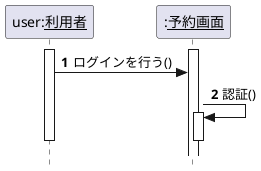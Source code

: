 @startuml 利用者と予約画面
    hide footbox
    autonumber
    skinparam style strictuml

   
    participant "user:<u>利用者</u>" as riyou
    participant ":<u>予約画面</u>" as yoyaku


        activate riyou
            activate yoyaku 
                
                
                riyou -> yoyaku:ログインを行う()
                yoyaku -> yoyaku:認証()
                activate yoyaku

              
             
            deactivate yoyaku
        deactivate riyou
    
@enduml